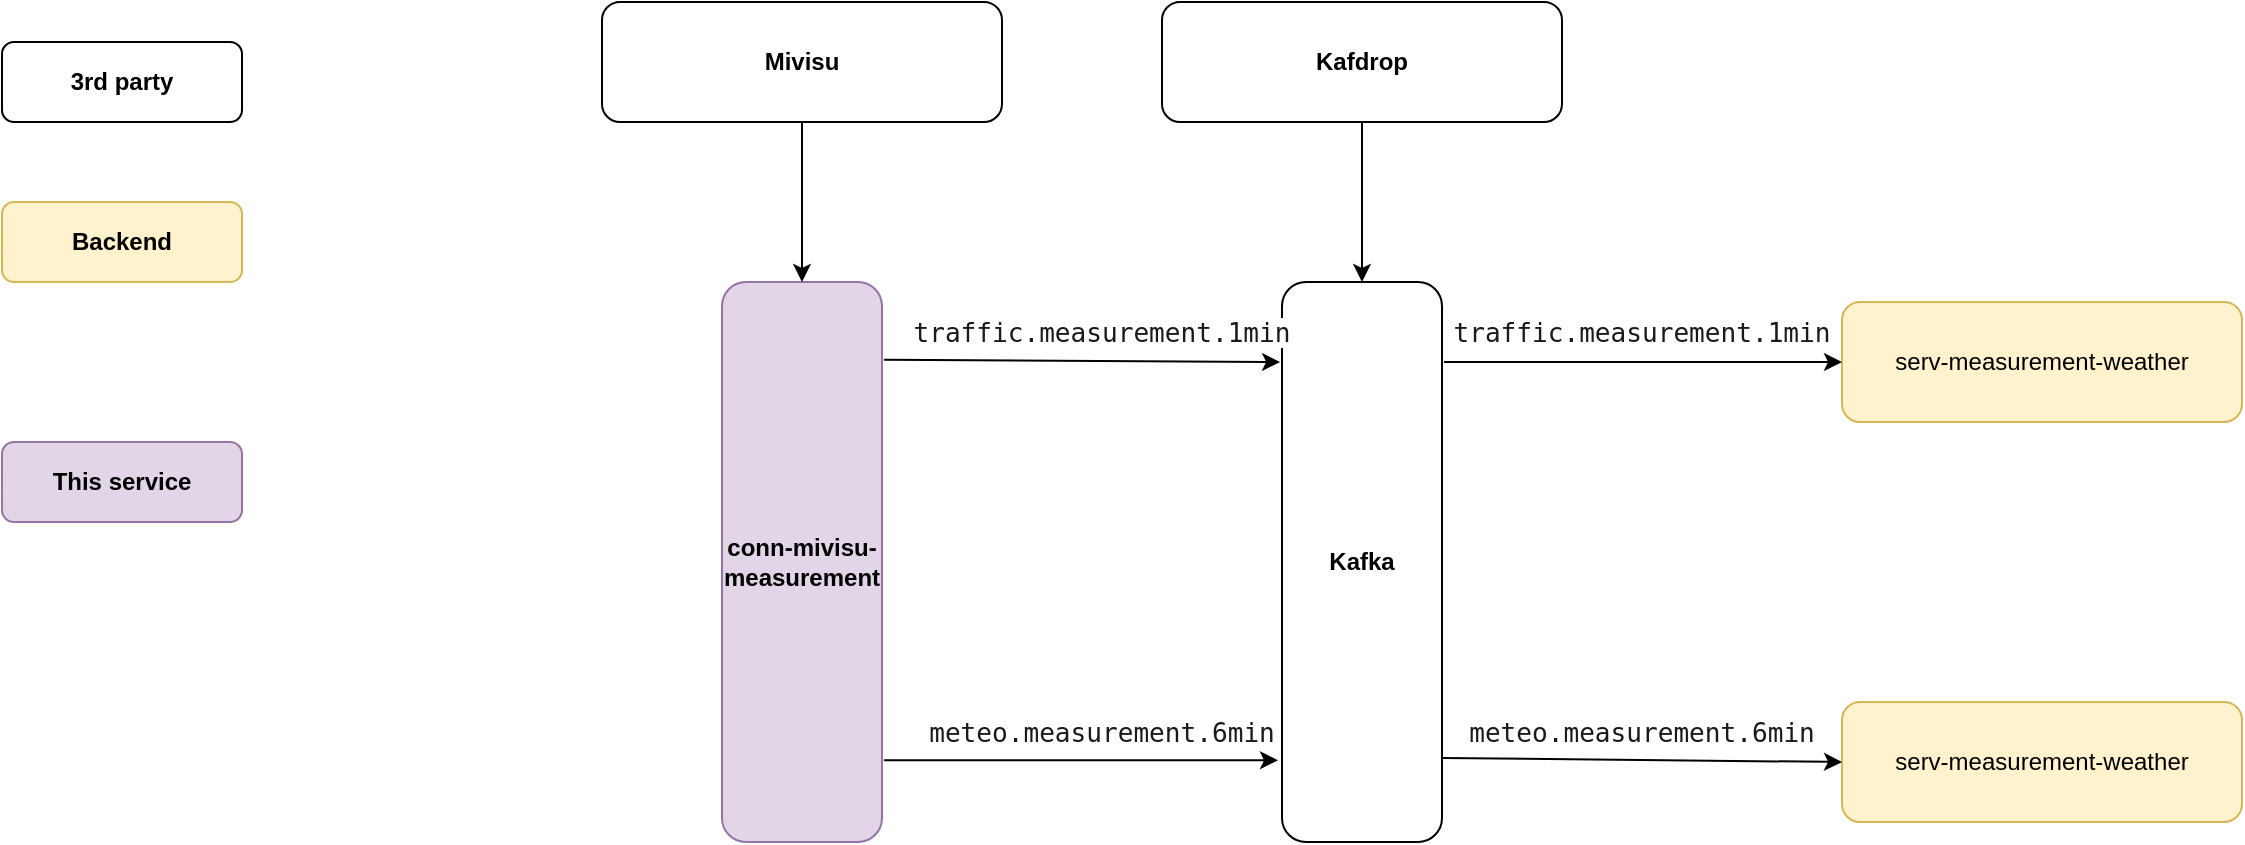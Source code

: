 <mxfile version="16.5.3" type="github">
  <diagram id="rOQVPbmkd-56vChpNN18" name="Page-1">
    <mxGraphModel dx="1420" dy="802" grid="1" gridSize="10" guides="1" tooltips="1" connect="1" arrows="1" fold="1" page="1" pageScale="1" pageWidth="1600" pageHeight="900" math="0" shadow="0">
      <root>
        <mxCell id="0" />
        <mxCell id="1" parent="0" />
        <mxCell id="qEcArXwct5LvnKj8yujl-2" value="&lt;b&gt;Backend&lt;/b&gt;" style="rounded=1;whiteSpace=wrap;html=1;fillColor=#fff2cc;strokeColor=#d6b656;" vertex="1" parent="1">
          <mxGeometry x="360" y="240" width="120" height="40" as="geometry" />
        </mxCell>
        <mxCell id="qEcArXwct5LvnKj8yujl-4" value="&lt;b&gt;This service&lt;/b&gt;" style="rounded=1;whiteSpace=wrap;html=1;fillColor=#e1d5e7;strokeColor=#9673a6;" vertex="1" parent="1">
          <mxGeometry x="360" y="360" width="120" height="40" as="geometry" />
        </mxCell>
        <mxCell id="qEcArXwct5LvnKj8yujl-5" value="&lt;b&gt;Kafdrop&lt;/b&gt;" style="rounded=1;whiteSpace=wrap;html=1;" vertex="1" parent="1">
          <mxGeometry x="940" y="140" width="200" height="60" as="geometry" />
        </mxCell>
        <mxCell id="qEcArXwct5LvnKj8yujl-6" value="&lt;b&gt;Kafka&lt;/b&gt;" style="rounded=1;whiteSpace=wrap;html=1;" vertex="1" parent="1">
          <mxGeometry x="1000" y="280" width="80" height="280" as="geometry" />
        </mxCell>
        <mxCell id="qEcArXwct5LvnKj8yujl-7" value="" style="endArrow=classic;html=1;rounded=0;fontColor=#1A1A1A;entryX=0.5;entryY=0;entryDx=0;entryDy=0;" edge="1" parent="1" source="qEcArXwct5LvnKj8yujl-5" target="qEcArXwct5LvnKj8yujl-6">
          <mxGeometry width="50" height="50" relative="1" as="geometry">
            <mxPoint x="760" y="390" as="sourcePoint" />
            <mxPoint x="810" y="340" as="targetPoint" />
          </mxGeometry>
        </mxCell>
        <mxCell id="qEcArXwct5LvnKj8yujl-8" value="serv-measurement-weather" style="rounded=1;whiteSpace=wrap;html=1;fillColor=#fff2cc;strokeColor=#d6b656;" vertex="1" parent="1">
          <mxGeometry x="1280" y="490" width="200" height="60" as="geometry" />
        </mxCell>
        <mxCell id="qEcArXwct5LvnKj8yujl-9" value="&lt;pre&gt;&lt;font face=&quot;jetbrains mono, monospace&quot; color=&quot;#1a1a1a&quot;&gt;&lt;span style=&quot;font-size: 13.067px ; background-color: rgb(255 , 255 , 255)&quot;&gt;meteo.measurement.6min&lt;/span&gt;&lt;/font&gt;&lt;/pre&gt;" style="text;html=1;strokeColor=none;fillColor=none;align=center;verticalAlign=middle;whiteSpace=wrap;rounded=0;" vertex="1" parent="1">
          <mxGeometry x="1090" y="490" width="180" height="30" as="geometry" />
        </mxCell>
        <mxCell id="qEcArXwct5LvnKj8yujl-10" value="&lt;b&gt;3rd party&lt;/b&gt;" style="rounded=1;whiteSpace=wrap;html=1;" vertex="1" parent="1">
          <mxGeometry x="360" y="160" width="120" height="40" as="geometry" />
        </mxCell>
        <mxCell id="qEcArXwct5LvnKj8yujl-11" value="&lt;b&gt;conn-mivisu-measurement&lt;/b&gt;" style="rounded=1;whiteSpace=wrap;html=1;fillColor=#e1d5e7;strokeColor=#9673a6;" vertex="1" parent="1">
          <mxGeometry x="720" y="280" width="80" height="280" as="geometry" />
        </mxCell>
        <mxCell id="qEcArXwct5LvnKj8yujl-12" value="&lt;pre&gt;&lt;font face=&quot;jetbrains mono, monospace&quot; color=&quot;#1a1a1a&quot;&gt;&lt;span style=&quot;font-size: 13.067px ; background-color: rgb(255 , 255 , 255)&quot;&gt;meteo.measurement.6min&lt;/span&gt;&lt;/font&gt;&lt;font color=&quot;#bbbbbb&quot; face=&quot;jetbrains mono, monospace&quot; style=&quot;background-color: rgb(40 , 44 , 52)&quot;&gt;&lt;span style=&quot;font-size: 9.8pt&quot;&gt;&lt;br&gt;&lt;/span&gt;&lt;/font&gt;&lt;/pre&gt;" style="text;html=1;strokeColor=none;fillColor=none;align=center;verticalAlign=middle;whiteSpace=wrap;rounded=0;" vertex="1" parent="1">
          <mxGeometry x="820" y="490" width="180" height="30" as="geometry" />
        </mxCell>
        <mxCell id="qEcArXwct5LvnKj8yujl-13" value="serv-measurement-weather" style="rounded=1;whiteSpace=wrap;html=1;fillColor=#fff2cc;strokeColor=#d6b656;" vertex="1" parent="1">
          <mxGeometry x="1280" y="290" width="200" height="60" as="geometry" />
        </mxCell>
        <mxCell id="qEcArXwct5LvnKj8yujl-14" value="" style="endArrow=classic;html=1;rounded=0;entryX=0;entryY=0.5;entryDx=0;entryDy=0;exitX=1.013;exitY=0.143;exitDx=0;exitDy=0;exitPerimeter=0;" edge="1" parent="1" source="qEcArXwct5LvnKj8yujl-6" target="qEcArXwct5LvnKj8yujl-13">
          <mxGeometry width="50" height="50" relative="1" as="geometry">
            <mxPoint x="1005" y="370" as="sourcePoint" />
            <mxPoint x="1055" y="320" as="targetPoint" />
          </mxGeometry>
        </mxCell>
        <mxCell id="qEcArXwct5LvnKj8yujl-15" value="" style="endArrow=classic;html=1;rounded=0;exitX=1;exitY=0.85;exitDx=0;exitDy=0;exitPerimeter=0;entryX=0;entryY=0.5;entryDx=0;entryDy=0;" edge="1" parent="1" source="qEcArXwct5LvnKj8yujl-6" target="qEcArXwct5LvnKj8yujl-8">
          <mxGeometry width="50" height="50" relative="1" as="geometry">
            <mxPoint x="960" y="570" as="sourcePoint" />
            <mxPoint x="1010" y="520" as="targetPoint" />
          </mxGeometry>
        </mxCell>
        <mxCell id="qEcArXwct5LvnKj8yujl-16" value="" style="endArrow=classic;html=1;rounded=0;exitX=1.013;exitY=0.854;exitDx=0;exitDy=0;exitPerimeter=0;entryX=-0.025;entryY=0.854;entryDx=0;entryDy=0;entryPerimeter=0;" edge="1" parent="1" source="qEcArXwct5LvnKj8yujl-11" target="qEcArXwct5LvnKj8yujl-6">
          <mxGeometry width="50" height="50" relative="1" as="geometry">
            <mxPoint x="690" y="440" as="sourcePoint" />
            <mxPoint x="750" y="500" as="targetPoint" />
          </mxGeometry>
        </mxCell>
        <mxCell id="qEcArXwct5LvnKj8yujl-17" value="&lt;pre&gt;&lt;font face=&quot;jetbrains mono, monospace&quot; color=&quot;#1a1a1a&quot;&gt;&lt;span style=&quot;font-size: 13.067px ; background-color: rgb(255 , 255 , 255)&quot;&gt;traffic.measurement.1min&lt;/span&gt;&lt;/font&gt;&lt;font color=&quot;#bbbbbb&quot; face=&quot;jetbrains mono, monospace&quot; style=&quot;background-color: rgb(40 , 44 , 52)&quot;&gt;&lt;span style=&quot;font-size: 9.8pt&quot;&gt;&lt;br&gt;&lt;/span&gt;&lt;/font&gt;&lt;/pre&gt;" style="text;html=1;strokeColor=none;fillColor=none;align=center;verticalAlign=middle;whiteSpace=wrap;rounded=0;" vertex="1" parent="1">
          <mxGeometry x="820" y="290" width="180" height="30" as="geometry" />
        </mxCell>
        <mxCell id="qEcArXwct5LvnKj8yujl-18" value="&lt;pre&gt;&lt;font face=&quot;jetbrains mono, monospace&quot; color=&quot;#1a1a1a&quot;&gt;&lt;span style=&quot;font-size: 13.067px ; background-color: rgb(255 , 255 , 255)&quot;&gt;traffic.measurement.1min&lt;/span&gt;&lt;/font&gt;&lt;font color=&quot;#bbbbbb&quot; face=&quot;jetbrains mono, monospace&quot; style=&quot;background-color: rgb(40 , 44 , 52)&quot;&gt;&lt;span style=&quot;font-size: 9.8pt&quot;&gt;&lt;br&gt;&lt;/span&gt;&lt;/font&gt;&lt;/pre&gt;" style="text;html=1;strokeColor=none;fillColor=none;align=center;verticalAlign=middle;whiteSpace=wrap;rounded=0;" vertex="1" parent="1">
          <mxGeometry x="1090" y="290" width="180" height="30" as="geometry" />
        </mxCell>
        <mxCell id="qEcArXwct5LvnKj8yujl-19" value="" style="endArrow=classic;html=1;rounded=0;exitX=1.013;exitY=0.139;exitDx=0;exitDy=0;exitPerimeter=0;entryX=-0.012;entryY=0.143;entryDx=0;entryDy=0;entryPerimeter=0;" edge="1" parent="1" source="qEcArXwct5LvnKj8yujl-11" target="qEcArXwct5LvnKj8yujl-6">
          <mxGeometry width="50" height="50" relative="1" as="geometry">
            <mxPoint x="690" y="420" as="sourcePoint" />
            <mxPoint x="830" y="340" as="targetPoint" />
          </mxGeometry>
        </mxCell>
        <mxCell id="qEcArXwct5LvnKj8yujl-20" value="&lt;b&gt;Mivisu&lt;/b&gt;" style="rounded=1;whiteSpace=wrap;html=1;" vertex="1" parent="1">
          <mxGeometry x="660" y="140" width="200" height="60" as="geometry" />
        </mxCell>
        <mxCell id="qEcArXwct5LvnKj8yujl-21" value="" style="endArrow=classic;html=1;rounded=0;exitX=0.5;exitY=1;exitDx=0;exitDy=0;entryX=0.5;entryY=0;entryDx=0;entryDy=0;" edge="1" parent="1" source="qEcArXwct5LvnKj8yujl-20" target="qEcArXwct5LvnKj8yujl-11">
          <mxGeometry width="50" height="50" relative="1" as="geometry">
            <mxPoint x="690" y="420" as="sourcePoint" />
            <mxPoint x="740" y="370" as="targetPoint" />
          </mxGeometry>
        </mxCell>
      </root>
    </mxGraphModel>
  </diagram>
</mxfile>

